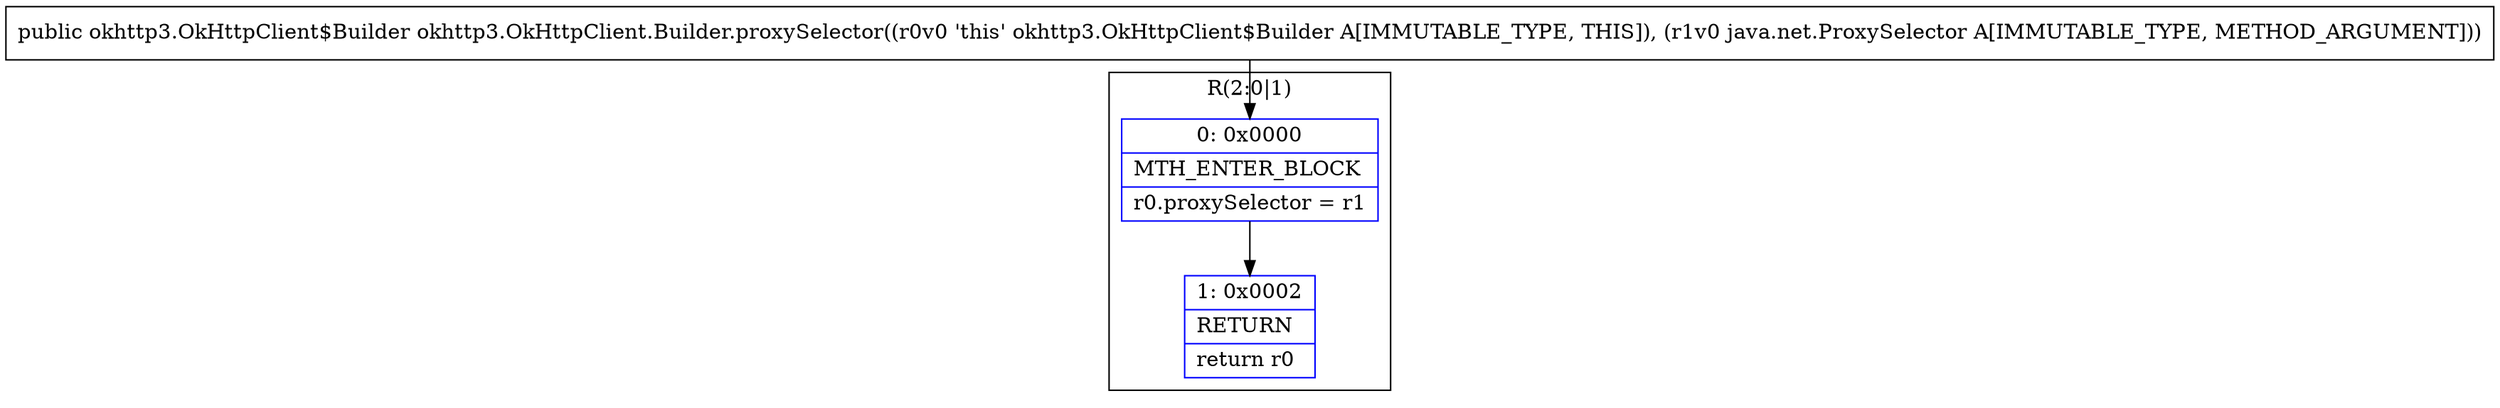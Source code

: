 digraph "CFG forokhttp3.OkHttpClient.Builder.proxySelector(Ljava\/net\/ProxySelector;)Lokhttp3\/OkHttpClient$Builder;" {
subgraph cluster_Region_1714853724 {
label = "R(2:0|1)";
node [shape=record,color=blue];
Node_0 [shape=record,label="{0\:\ 0x0000|MTH_ENTER_BLOCK\l|r0.proxySelector = r1\l}"];
Node_1 [shape=record,label="{1\:\ 0x0002|RETURN\l|return r0\l}"];
}
MethodNode[shape=record,label="{public okhttp3.OkHttpClient$Builder okhttp3.OkHttpClient.Builder.proxySelector((r0v0 'this' okhttp3.OkHttpClient$Builder A[IMMUTABLE_TYPE, THIS]), (r1v0 java.net.ProxySelector A[IMMUTABLE_TYPE, METHOD_ARGUMENT])) }"];
MethodNode -> Node_0;
Node_0 -> Node_1;
}

